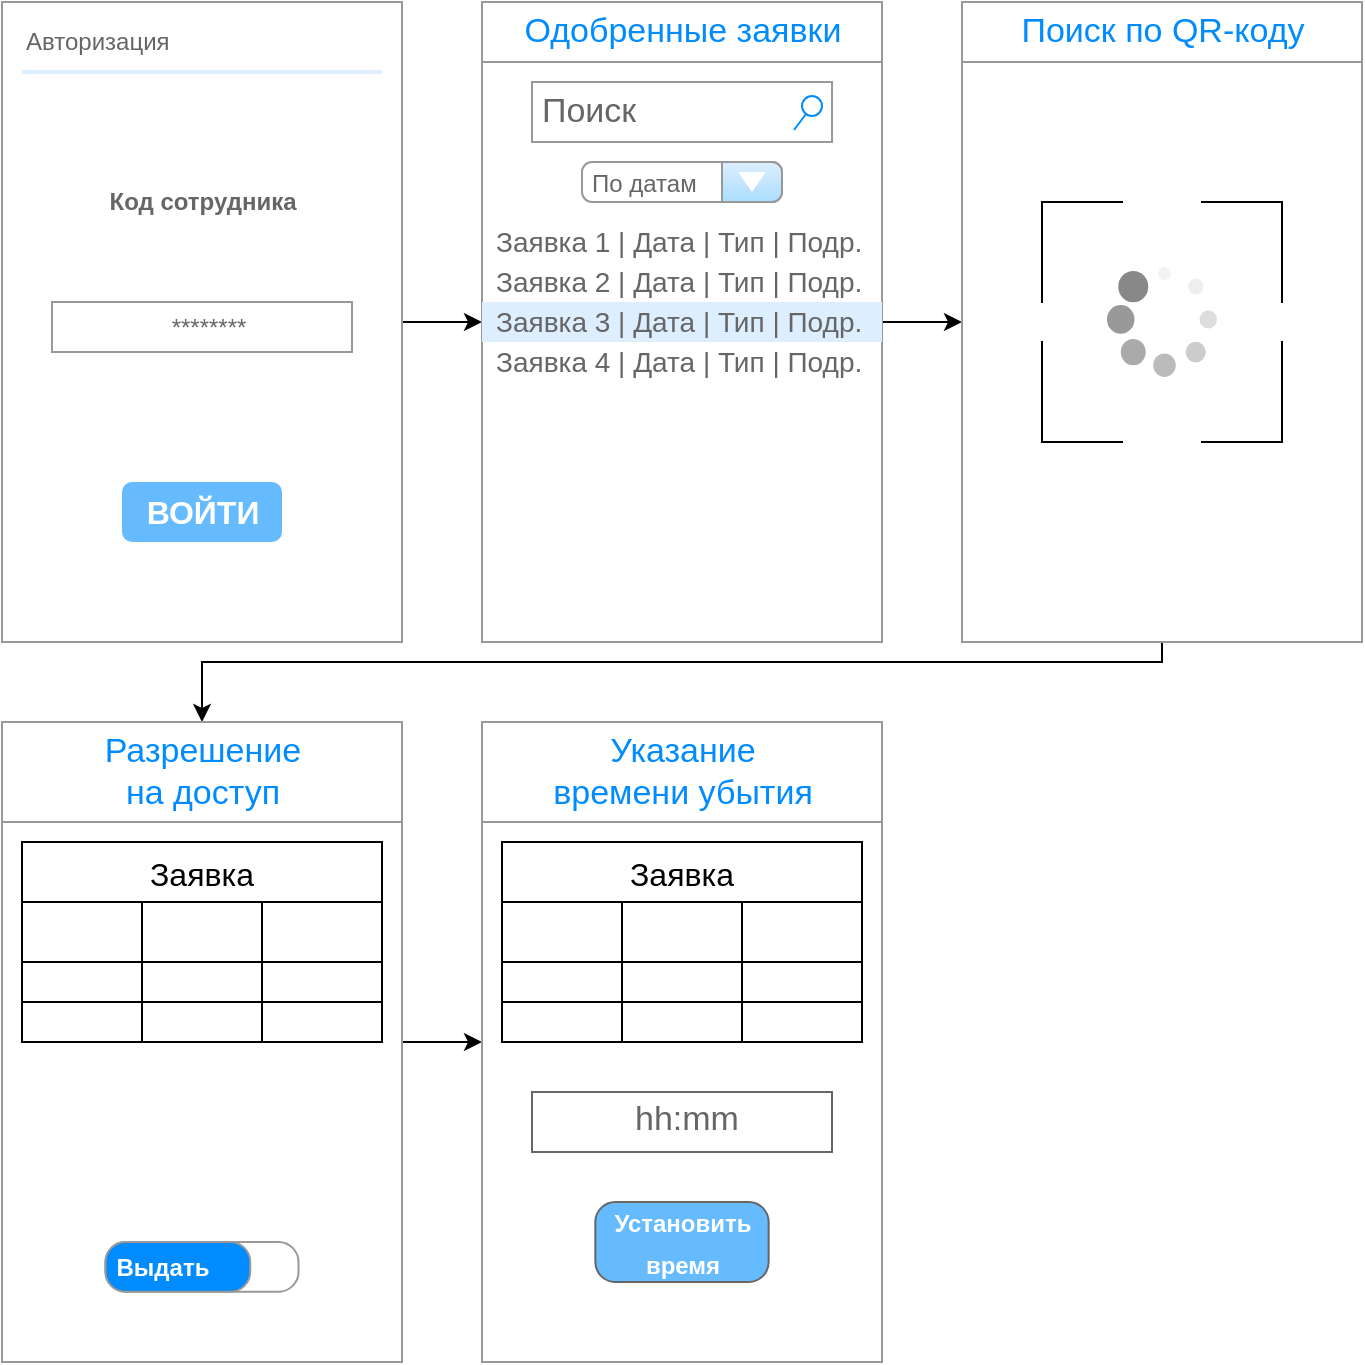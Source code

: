 <mxfile version="20.8.16" type="device"><diagram id="piDafpqhtRUU5qUU-vj8" name="Page-1"><mxGraphModel dx="1434" dy="843" grid="1" gridSize="10" guides="1" tooltips="1" connect="1" arrows="1" fold="1" page="1" pageScale="1" pageWidth="827" pageHeight="1169" math="0" shadow="0"><root><mxCell id="0"/><mxCell id="1" parent="0"/><mxCell id="97vlQDdfmhckTiAhLhBF-8" style="edgeStyle=orthogonalEdgeStyle;rounded=0;orthogonalLoop=1;jettySize=auto;html=1;" edge="1" parent="1" source="rQNQ4dAqCyVF3oTRTcaw-1" target="rQNQ4dAqCyVF3oTRTcaw-17"><mxGeometry relative="1" as="geometry"/></mxCell><mxCell id="rQNQ4dAqCyVF3oTRTcaw-1" value="" style="strokeWidth=1;shadow=0;dashed=0;align=center;html=1;shape=mxgraph.mockup.forms.rrect;rSize=0;strokeColor=#999999;fillColor=#ffffff;" parent="1" vertex="1"><mxGeometry x="40" y="40" width="200" height="320" as="geometry"/></mxCell><mxCell id="rQNQ4dAqCyVF3oTRTcaw-2" value="Авторизация" style="strokeWidth=1;shadow=0;dashed=0;align=center;html=1;shape=mxgraph.mockup.forms.anchor;fontSize=12;fontColor=#666666;align=left;resizeWidth=1;spacingLeft=0;" parent="rQNQ4dAqCyVF3oTRTcaw-1" vertex="1"><mxGeometry width="100" height="20" relative="1" as="geometry"><mxPoint x="10" y="10" as="offset"/></mxGeometry></mxCell><mxCell id="rQNQ4dAqCyVF3oTRTcaw-3" value="" style="shape=line;strokeColor=#ddeeff;strokeWidth=2;html=1;resizeWidth=1;" parent="rQNQ4dAqCyVF3oTRTcaw-1" vertex="1"><mxGeometry width="180" height="10" relative="1" as="geometry"><mxPoint x="10" y="30" as="offset"/></mxGeometry></mxCell><mxCell id="rQNQ4dAqCyVF3oTRTcaw-6" value="Код сотрудника" style="strokeWidth=1;shadow=0;dashed=0;align=center;html=1;shape=mxgraph.mockup.forms.anchor;fontSize=12;fontColor=#666666;align=center;resizeWidth=1;spacingLeft=0;fontStyle=1" parent="rQNQ4dAqCyVF3oTRTcaw-1" vertex="1"><mxGeometry width="100" height="20" relative="1" as="geometry"><mxPoint x="50" y="90" as="offset"/></mxGeometry></mxCell><mxCell id="rQNQ4dAqCyVF3oTRTcaw-7" value="********" style="strokeWidth=1;shadow=0;dashed=0;align=center;html=1;shape=mxgraph.mockup.forms.rrect;rSize=0;strokeColor=#999999;fontColor=#666666;align=center;spacingLeft=5;resizeWidth=1;" parent="rQNQ4dAqCyVF3oTRTcaw-1" vertex="1"><mxGeometry width="150" height="25" relative="1" as="geometry"><mxPoint x="25" y="150" as="offset"/></mxGeometry></mxCell><mxCell id="rQNQ4dAqCyVF3oTRTcaw-8" value="ВОЙТИ" style="strokeWidth=1;shadow=0;dashed=0;align=center;html=1;shape=mxgraph.mockup.forms.rrect;rSize=5;strokeColor=none;fontColor=#ffffff;fillColor=#66BBFF;fontSize=16;fontStyle=1;" parent="rQNQ4dAqCyVF3oTRTcaw-1" vertex="1"><mxGeometry y="1" width="80" height="30" relative="1" as="geometry"><mxPoint x="60" y="-80" as="offset"/></mxGeometry></mxCell><mxCell id="97vlQDdfmhckTiAhLhBF-9" style="edgeStyle=orthogonalEdgeStyle;rounded=0;orthogonalLoop=1;jettySize=auto;html=1;entryX=0;entryY=0.5;entryDx=0;entryDy=0;entryPerimeter=0;" edge="1" parent="1" source="rQNQ4dAqCyVF3oTRTcaw-13" target="rQNQ4dAqCyVF3oTRTcaw-33"><mxGeometry relative="1" as="geometry"/></mxCell><mxCell id="rQNQ4dAqCyVF3oTRTcaw-13" value="" style="strokeWidth=1;shadow=0;dashed=0;align=center;html=1;shape=mxgraph.mockup.forms.rrect;rSize=0;strokeColor=#999999;fillColor=#ffffff;" parent="1" vertex="1"><mxGeometry x="280" y="40" width="200" height="320" as="geometry"/></mxCell><mxCell id="rQNQ4dAqCyVF3oTRTcaw-14" value="Одобренные заявки" style="strokeWidth=1;shadow=0;dashed=0;align=center;html=1;shape=mxgraph.mockup.forms.rrect;rSize=0;strokeColor=#999999;fontColor=#008cff;fontSize=17;fillColor=#ffffff;resizeWidth=1;" parent="rQNQ4dAqCyVF3oTRTcaw-13" vertex="1"><mxGeometry width="200" height="30" relative="1" as="geometry"/></mxCell><mxCell id="rQNQ4dAqCyVF3oTRTcaw-15" value="Заявка 1 | Дата | Тип | Подр." style="strokeWidth=1;shadow=0;dashed=0;align=center;html=1;shape=mxgraph.mockup.forms.anchor;fontSize=14;fontColor=#666666;align=left;spacingLeft=5;resizeWidth=1;" parent="rQNQ4dAqCyVF3oTRTcaw-13" vertex="1"><mxGeometry width="200" height="20" relative="1" as="geometry"><mxPoint y="110" as="offset"/></mxGeometry></mxCell><mxCell id="rQNQ4dAqCyVF3oTRTcaw-16" value="Заявка 2 | Дата | Тип | Подр." style="strokeWidth=1;shadow=0;dashed=0;align=center;html=1;shape=mxgraph.mockup.forms.anchor;fontSize=14;fontColor=#666666;align=left;spacingLeft=5;resizeWidth=1;" parent="rQNQ4dAqCyVF3oTRTcaw-13" vertex="1"><mxGeometry width="200" height="20" relative="1" as="geometry"><mxPoint y="130" as="offset"/></mxGeometry></mxCell><mxCell id="rQNQ4dAqCyVF3oTRTcaw-17" value="Заявка 3 | Дата | Тип | Подр." style="strokeWidth=1;shadow=0;dashed=0;align=center;html=1;shape=mxgraph.mockup.forms.rrect;rSize=0;fontSize=14;fontColor=#666666;align=left;spacingLeft=5;fillColor=#ddeeff;strokeColor=none;resizeWidth=1;" parent="rQNQ4dAqCyVF3oTRTcaw-13" vertex="1"><mxGeometry width="200" height="20" relative="1" as="geometry"><mxPoint y="150" as="offset"/></mxGeometry></mxCell><mxCell id="rQNQ4dAqCyVF3oTRTcaw-18" value="Заявка 4 | Дата | Тип | Подр." style="strokeWidth=1;shadow=0;dashed=0;align=center;html=1;shape=mxgraph.mockup.forms.anchor;fontSize=14;fontColor=#666666;align=left;spacingLeft=5;resizeWidth=1;" parent="rQNQ4dAqCyVF3oTRTcaw-13" vertex="1"><mxGeometry width="200" height="20" relative="1" as="geometry"><mxPoint y="170" as="offset"/></mxGeometry></mxCell><mxCell id="rQNQ4dAqCyVF3oTRTcaw-19" value="Поиск" style="strokeWidth=1;shadow=0;dashed=0;align=center;html=1;shape=mxgraph.mockup.forms.searchBox;strokeColor=#999999;mainText=;strokeColor2=#008cff;fontColor=#666666;fontSize=17;align=left;spacingLeft=3;" parent="rQNQ4dAqCyVF3oTRTcaw-13" vertex="1"><mxGeometry x="25" y="40" width="150" height="30" as="geometry"/></mxCell><mxCell id="rQNQ4dAqCyVF3oTRTcaw-29" value="&lt;font style=&quot;font-size: 12px;&quot;&gt;По датам&lt;/font&gt;" style="strokeWidth=1;shadow=0;dashed=0;align=left;html=1;shape=mxgraph.mockup.forms.comboBox;strokeColor=#999999;fillColor=#ddeeff;align=left;fillColor2=#aaddff;mainText=;fontColor=#666666;fontSize=17;spacingLeft=3;" parent="rQNQ4dAqCyVF3oTRTcaw-13" vertex="1"><mxGeometry x="50" y="80" width="100" height="20" as="geometry"/></mxCell><mxCell id="97vlQDdfmhckTiAhLhBF-10" style="edgeStyle=orthogonalEdgeStyle;rounded=0;orthogonalLoop=1;jettySize=auto;html=1;" edge="1" parent="1" source="rQNQ4dAqCyVF3oTRTcaw-33" target="rQNQ4dAqCyVF3oTRTcaw-44"><mxGeometry relative="1" as="geometry"><Array as="points"><mxPoint x="620" y="370"/><mxPoint x="140" y="370"/></Array></mxGeometry></mxCell><mxCell id="rQNQ4dAqCyVF3oTRTcaw-33" value="" style="strokeWidth=1;shadow=0;dashed=0;align=center;html=1;shape=mxgraph.mockup.forms.rrect;rSize=0;strokeColor=#999999;fillColor=#ffffff;fontSize=14;" parent="1" vertex="1"><mxGeometry x="520" y="40" width="200" height="320" as="geometry"/></mxCell><mxCell id="rQNQ4dAqCyVF3oTRTcaw-34" value="Поиск по QR-коду" style="strokeWidth=1;shadow=0;dashed=0;align=center;html=1;shape=mxgraph.mockup.forms.rrect;rSize=0;strokeColor=#999999;fontColor=#008cff;fontSize=17;fillColor=#ffffff;resizeWidth=1;" parent="rQNQ4dAqCyVF3oTRTcaw-33" vertex="1"><mxGeometry width="200" height="30" relative="1" as="geometry"/></mxCell><mxCell id="rQNQ4dAqCyVF3oTRTcaw-38" value="" style="strokeWidth=1;shadow=0;dashed=0;align=center;html=1;shape=mxgraph.mockup.forms.anchor;fontSize=17;fontColor=#666666;align=left;spacingLeft=5;resizeWidth=1;" parent="rQNQ4dAqCyVF3oTRTcaw-33" vertex="1"><mxGeometry width="200" height="20" relative="1" as="geometry"><mxPoint y="90" as="offset"/></mxGeometry></mxCell><mxCell id="rQNQ4dAqCyVF3oTRTcaw-39" value="" style="shape=partialRectangle;whiteSpace=wrap;html=1;bottom=0;right=0;fillColor=none;fontSize=14;" parent="rQNQ4dAqCyVF3oTRTcaw-33" vertex="1"><mxGeometry x="40" y="100" width="40" height="50" as="geometry"/></mxCell><mxCell id="rQNQ4dAqCyVF3oTRTcaw-40" value="" style="shape=partialRectangle;whiteSpace=wrap;html=1;bottom=0;right=0;fillColor=none;fontSize=14;rotation=-180;" parent="rQNQ4dAqCyVF3oTRTcaw-33" vertex="1"><mxGeometry x="120" y="170" width="40" height="50" as="geometry"/></mxCell><mxCell id="rQNQ4dAqCyVF3oTRTcaw-41" value="" style="shape=partialRectangle;whiteSpace=wrap;html=1;bottom=0;right=0;fillColor=none;fontSize=14;rotation=0;flipV=0;flipH=1;" parent="rQNQ4dAqCyVF3oTRTcaw-33" vertex="1"><mxGeometry x="120" y="100" width="40" height="50" as="geometry"/></mxCell><mxCell id="rQNQ4dAqCyVF3oTRTcaw-42" value="" style="shape=partialRectangle;whiteSpace=wrap;html=1;bottom=0;right=0;fillColor=none;fontSize=14;rotation=0;flipV=1;flipH=0;" parent="rQNQ4dAqCyVF3oTRTcaw-33" vertex="1"><mxGeometry x="40" y="170" width="40" height="50" as="geometry"/></mxCell><mxCell id="rQNQ4dAqCyVF3oTRTcaw-74" value="" style="verticalLabelPosition=bottom;shadow=0;dashed=0;align=center;html=1;verticalAlign=top;strokeWidth=1;shape=mxgraph.mockup.misc.loading_circle_1;pointerEvents=1;fontSize=12;" parent="rQNQ4dAqCyVF3oTRTcaw-33" vertex="1"><mxGeometry x="72.5" y="132.5" width="55" height="55" as="geometry"/></mxCell><mxCell id="97vlQDdfmhckTiAhLhBF-11" style="edgeStyle=orthogonalEdgeStyle;rounded=0;orthogonalLoop=1;jettySize=auto;html=1;" edge="1" parent="1" source="rQNQ4dAqCyVF3oTRTcaw-43" target="rQNQ4dAqCyVF3oTRTcaw-50"><mxGeometry relative="1" as="geometry"/></mxCell><mxCell id="rQNQ4dAqCyVF3oTRTcaw-43" value="" style="strokeWidth=1;shadow=0;dashed=0;align=center;html=1;shape=mxgraph.mockup.forms.rrect;rSize=0;strokeColor=#999999;fillColor=#ffffff;fontSize=14;" parent="1" vertex="1"><mxGeometry x="40" y="400" width="200" height="320" as="geometry"/></mxCell><mxCell id="rQNQ4dAqCyVF3oTRTcaw-44" value="Разрешение &lt;br&gt;на доступ" style="strokeWidth=1;shadow=0;dashed=0;align=center;html=1;shape=mxgraph.mockup.forms.rrect;rSize=0;strokeColor=#999999;fontColor=#008cff;fontSize=17;fillColor=#ffffff;resizeWidth=1;" parent="rQNQ4dAqCyVF3oTRTcaw-43" vertex="1"><mxGeometry width="200" height="50" relative="1" as="geometry"/></mxCell><mxCell id="rQNQ4dAqCyVF3oTRTcaw-45" value="" style="strokeWidth=1;shadow=0;dashed=0;align=center;html=1;shape=mxgraph.mockup.forms.anchor;fontSize=17;fontColor=#666666;align=left;spacingLeft=5;resizeWidth=1;" parent="rQNQ4dAqCyVF3oTRTcaw-43" vertex="1"><mxGeometry width="173.913" height="20" relative="1" as="geometry"><mxPoint y="90" as="offset"/></mxGeometry></mxCell><mxCell id="rQNQ4dAqCyVF3oTRTcaw-75" value="Заявка" style="shape=table;startSize=30;container=1;collapsible=0;childLayout=tableLayout;strokeColor=default;fontSize=16;" parent="rQNQ4dAqCyVF3oTRTcaw-43" vertex="1"><mxGeometry x="10" y="60" width="180" height="100" as="geometry"/></mxCell><mxCell id="rQNQ4dAqCyVF3oTRTcaw-76" value="" style="shape=tableRow;horizontal=0;startSize=0;swimlaneHead=0;swimlaneBody=0;strokeColor=inherit;top=0;left=0;bottom=0;right=0;collapsible=0;dropTarget=0;fillColor=none;points=[[0,0.5],[1,0.5]];portConstraint=eastwest;fontSize=16;" parent="rQNQ4dAqCyVF3oTRTcaw-75" vertex="1"><mxGeometry y="30" width="180" height="30" as="geometry"/></mxCell><mxCell id="rQNQ4dAqCyVF3oTRTcaw-77" value="" style="shape=partialRectangle;html=1;whiteSpace=wrap;connectable=0;strokeColor=inherit;overflow=hidden;fillColor=none;top=0;left=0;bottom=0;right=0;pointerEvents=1;fontSize=16;" parent="rQNQ4dAqCyVF3oTRTcaw-76" vertex="1"><mxGeometry width="60" height="30" as="geometry"><mxRectangle width="60" height="30" as="alternateBounds"/></mxGeometry></mxCell><mxCell id="rQNQ4dAqCyVF3oTRTcaw-78" value="" style="shape=partialRectangle;html=1;whiteSpace=wrap;connectable=0;strokeColor=inherit;overflow=hidden;fillColor=none;top=0;left=0;bottom=0;right=0;pointerEvents=1;fontSize=16;" parent="rQNQ4dAqCyVF3oTRTcaw-76" vertex="1"><mxGeometry x="60" width="60" height="30" as="geometry"><mxRectangle width="60" height="30" as="alternateBounds"/></mxGeometry></mxCell><mxCell id="rQNQ4dAqCyVF3oTRTcaw-79" value="" style="shape=partialRectangle;html=1;whiteSpace=wrap;connectable=0;strokeColor=inherit;overflow=hidden;fillColor=none;top=0;left=0;bottom=0;right=0;pointerEvents=1;fontSize=16;" parent="rQNQ4dAqCyVF3oTRTcaw-76" vertex="1"><mxGeometry x="120" width="60" height="30" as="geometry"><mxRectangle width="60" height="30" as="alternateBounds"/></mxGeometry></mxCell><mxCell id="rQNQ4dAqCyVF3oTRTcaw-80" value="" style="shape=tableRow;horizontal=0;startSize=0;swimlaneHead=0;swimlaneBody=0;strokeColor=inherit;top=0;left=0;bottom=0;right=0;collapsible=0;dropTarget=0;fillColor=none;points=[[0,0.5],[1,0.5]];portConstraint=eastwest;fontSize=16;" parent="rQNQ4dAqCyVF3oTRTcaw-75" vertex="1"><mxGeometry y="60" width="180" height="20" as="geometry"/></mxCell><mxCell id="rQNQ4dAqCyVF3oTRTcaw-81" value="" style="shape=partialRectangle;html=1;whiteSpace=wrap;connectable=0;strokeColor=inherit;overflow=hidden;fillColor=none;top=0;left=0;bottom=0;right=0;pointerEvents=1;fontSize=16;" parent="rQNQ4dAqCyVF3oTRTcaw-80" vertex="1"><mxGeometry width="60" height="20" as="geometry"><mxRectangle width="60" height="20" as="alternateBounds"/></mxGeometry></mxCell><mxCell id="rQNQ4dAqCyVF3oTRTcaw-82" value="" style="shape=partialRectangle;html=1;whiteSpace=wrap;connectable=0;strokeColor=inherit;overflow=hidden;fillColor=none;top=0;left=0;bottom=0;right=0;pointerEvents=1;fontSize=16;" parent="rQNQ4dAqCyVF3oTRTcaw-80" vertex="1"><mxGeometry x="60" width="60" height="20" as="geometry"><mxRectangle width="60" height="20" as="alternateBounds"/></mxGeometry></mxCell><mxCell id="rQNQ4dAqCyVF3oTRTcaw-83" value="" style="shape=partialRectangle;html=1;whiteSpace=wrap;connectable=0;strokeColor=inherit;overflow=hidden;fillColor=none;top=0;left=0;bottom=0;right=0;pointerEvents=1;fontSize=16;" parent="rQNQ4dAqCyVF3oTRTcaw-80" vertex="1"><mxGeometry x="120" width="60" height="20" as="geometry"><mxRectangle width="60" height="20" as="alternateBounds"/></mxGeometry></mxCell><mxCell id="rQNQ4dAqCyVF3oTRTcaw-84" value="" style="shape=tableRow;horizontal=0;startSize=0;swimlaneHead=0;swimlaneBody=0;strokeColor=inherit;top=0;left=0;bottom=0;right=0;collapsible=0;dropTarget=0;fillColor=none;points=[[0,0.5],[1,0.5]];portConstraint=eastwest;fontSize=16;" parent="rQNQ4dAqCyVF3oTRTcaw-75" vertex="1"><mxGeometry y="80" width="180" height="20" as="geometry"/></mxCell><mxCell id="rQNQ4dAqCyVF3oTRTcaw-85" value="" style="shape=partialRectangle;html=1;whiteSpace=wrap;connectable=0;strokeColor=inherit;overflow=hidden;fillColor=none;top=0;left=0;bottom=0;right=0;pointerEvents=1;fontSize=16;" parent="rQNQ4dAqCyVF3oTRTcaw-84" vertex="1"><mxGeometry width="60" height="20" as="geometry"><mxRectangle width="60" height="20" as="alternateBounds"/></mxGeometry></mxCell><mxCell id="rQNQ4dAqCyVF3oTRTcaw-86" value="" style="shape=partialRectangle;html=1;whiteSpace=wrap;connectable=0;strokeColor=inherit;overflow=hidden;fillColor=none;top=0;left=0;bottom=0;right=0;pointerEvents=1;fontSize=16;" parent="rQNQ4dAqCyVF3oTRTcaw-84" vertex="1"><mxGeometry x="60" width="60" height="20" as="geometry"><mxRectangle width="60" height="20" as="alternateBounds"/></mxGeometry></mxCell><mxCell id="rQNQ4dAqCyVF3oTRTcaw-87" value="" style="shape=partialRectangle;html=1;whiteSpace=wrap;connectable=0;strokeColor=inherit;overflow=hidden;fillColor=none;top=0;left=0;bottom=0;right=0;pointerEvents=1;fontSize=16;" parent="rQNQ4dAqCyVF3oTRTcaw-84" vertex="1"><mxGeometry x="120" width="60" height="20" as="geometry"><mxRectangle width="60" height="20" as="alternateBounds"/></mxGeometry></mxCell><mxCell id="rQNQ4dAqCyVF3oTRTcaw-57" value="&lt;font style=&quot;font-size: 12px;&quot;&gt;Выдать&lt;/font&gt;" style="strokeWidth=1;shadow=0;dashed=0;align=center;html=1;shape=mxgraph.mockup.buttons.onOffButton;gradientColor=none;strokeColor=#999999;buttonState=on;fillColor2=#008cff;fontColor=#ffffff;fontSize=17;mainText=;spacingRight=40;fontStyle=1;fillColor=default;movable=1;resizable=1;rotatable=1;deletable=1;editable=1;connectable=1;" parent="rQNQ4dAqCyVF3oTRTcaw-43" vertex="1"><mxGeometry x="51.74" y="260" width="96.52" height="24.85" as="geometry"/></mxCell><mxCell id="rQNQ4dAqCyVF3oTRTcaw-50" value="" style="strokeWidth=1;shadow=0;dashed=0;align=center;html=1;shape=mxgraph.mockup.forms.rrect;rSize=0;strokeColor=#999999;fillColor=#ffffff;fontSize=14;" parent="1" vertex="1"><mxGeometry x="280" y="400" width="200" height="320" as="geometry"/></mxCell><mxCell id="rQNQ4dAqCyVF3oTRTcaw-51" value="Указание &lt;br&gt;времени убытия" style="strokeWidth=1;shadow=0;dashed=0;align=center;html=1;shape=mxgraph.mockup.forms.rrect;rSize=0;strokeColor=#999999;fontColor=#008cff;fontSize=17;fillColor=#ffffff;resizeWidth=1;" parent="rQNQ4dAqCyVF3oTRTcaw-50" vertex="1"><mxGeometry width="200" height="50" relative="1" as="geometry"/></mxCell><mxCell id="rQNQ4dAqCyVF3oTRTcaw-52" value="" style="strokeWidth=1;shadow=0;dashed=0;align=center;html=1;shape=mxgraph.mockup.forms.anchor;fontSize=17;fontColor=#666666;align=left;spacingLeft=5;resizeWidth=1;" parent="rQNQ4dAqCyVF3oTRTcaw-50" vertex="1"><mxGeometry width="200" height="20" relative="1" as="geometry"><mxPoint y="90" as="offset"/></mxGeometry></mxCell><mxCell id="rQNQ4dAqCyVF3oTRTcaw-101" value="hh:mm" style="strokeWidth=1;shadow=0;dashed=0;align=center;html=1;shape=mxgraph.mockup.text.textBox;fontColor=#666666;align=center;fontSize=17;spacingLeft=4;spacingTop=-3;strokeColor=#666666;mainText=" parent="rQNQ4dAqCyVF3oTRTcaw-50" vertex="1"><mxGeometry x="25" y="185" width="150" height="30" as="geometry"/></mxCell><mxCell id="rQNQ4dAqCyVF3oTRTcaw-102" value="&lt;span style=&quot;font-size: 12px;&quot;&gt;Установить время&lt;/span&gt;" style="strokeWidth=1;shadow=0;dashed=0;align=center;html=1;shape=mxgraph.mockup.buttons.button;strokeColor=#666666;fontColor=#ffffff;mainText=;buttonStyle=round;fontSize=17;fontStyle=1;fillColor=#66BBFF;whiteSpace=wrap;" parent="rQNQ4dAqCyVF3oTRTcaw-50" vertex="1"><mxGeometry x="56.66" y="240" width="86.67" height="40" as="geometry"/></mxCell><mxCell id="rQNQ4dAqCyVF3oTRTcaw-103" value="Заявка" style="shape=table;startSize=30;container=1;collapsible=0;childLayout=tableLayout;strokeColor=default;fontSize=16;" parent="rQNQ4dAqCyVF3oTRTcaw-50" vertex="1"><mxGeometry x="10" y="60" width="180" height="100" as="geometry"/></mxCell><mxCell id="rQNQ4dAqCyVF3oTRTcaw-104" value="" style="shape=tableRow;horizontal=0;startSize=0;swimlaneHead=0;swimlaneBody=0;strokeColor=inherit;top=0;left=0;bottom=0;right=0;collapsible=0;dropTarget=0;fillColor=none;points=[[0,0.5],[1,0.5]];portConstraint=eastwest;fontSize=16;" parent="rQNQ4dAqCyVF3oTRTcaw-103" vertex="1"><mxGeometry y="30" width="180" height="30" as="geometry"/></mxCell><mxCell id="rQNQ4dAqCyVF3oTRTcaw-105" value="" style="shape=partialRectangle;html=1;whiteSpace=wrap;connectable=0;strokeColor=inherit;overflow=hidden;fillColor=none;top=0;left=0;bottom=0;right=0;pointerEvents=1;fontSize=16;" parent="rQNQ4dAqCyVF3oTRTcaw-104" vertex="1"><mxGeometry width="60" height="30" as="geometry"><mxRectangle width="60" height="30" as="alternateBounds"/></mxGeometry></mxCell><mxCell id="rQNQ4dAqCyVF3oTRTcaw-106" value="" style="shape=partialRectangle;html=1;whiteSpace=wrap;connectable=0;strokeColor=inherit;overflow=hidden;fillColor=none;top=0;left=0;bottom=0;right=0;pointerEvents=1;fontSize=16;" parent="rQNQ4dAqCyVF3oTRTcaw-104" vertex="1"><mxGeometry x="60" width="60" height="30" as="geometry"><mxRectangle width="60" height="30" as="alternateBounds"/></mxGeometry></mxCell><mxCell id="rQNQ4dAqCyVF3oTRTcaw-107" value="" style="shape=partialRectangle;html=1;whiteSpace=wrap;connectable=0;strokeColor=inherit;overflow=hidden;fillColor=none;top=0;left=0;bottom=0;right=0;pointerEvents=1;fontSize=16;" parent="rQNQ4dAqCyVF3oTRTcaw-104" vertex="1"><mxGeometry x="120" width="60" height="30" as="geometry"><mxRectangle width="60" height="30" as="alternateBounds"/></mxGeometry></mxCell><mxCell id="rQNQ4dAqCyVF3oTRTcaw-108" value="" style="shape=tableRow;horizontal=0;startSize=0;swimlaneHead=0;swimlaneBody=0;strokeColor=inherit;top=0;left=0;bottom=0;right=0;collapsible=0;dropTarget=0;fillColor=none;points=[[0,0.5],[1,0.5]];portConstraint=eastwest;fontSize=16;" parent="rQNQ4dAqCyVF3oTRTcaw-103" vertex="1"><mxGeometry y="60" width="180" height="20" as="geometry"/></mxCell><mxCell id="rQNQ4dAqCyVF3oTRTcaw-109" value="" style="shape=partialRectangle;html=1;whiteSpace=wrap;connectable=0;strokeColor=inherit;overflow=hidden;fillColor=none;top=0;left=0;bottom=0;right=0;pointerEvents=1;fontSize=16;" parent="rQNQ4dAqCyVF3oTRTcaw-108" vertex="1"><mxGeometry width="60" height="20" as="geometry"><mxRectangle width="60" height="20" as="alternateBounds"/></mxGeometry></mxCell><mxCell id="rQNQ4dAqCyVF3oTRTcaw-110" value="" style="shape=partialRectangle;html=1;whiteSpace=wrap;connectable=0;strokeColor=inherit;overflow=hidden;fillColor=none;top=0;left=0;bottom=0;right=0;pointerEvents=1;fontSize=16;" parent="rQNQ4dAqCyVF3oTRTcaw-108" vertex="1"><mxGeometry x="60" width="60" height="20" as="geometry"><mxRectangle width="60" height="20" as="alternateBounds"/></mxGeometry></mxCell><mxCell id="rQNQ4dAqCyVF3oTRTcaw-111" value="" style="shape=partialRectangle;html=1;whiteSpace=wrap;connectable=0;strokeColor=inherit;overflow=hidden;fillColor=none;top=0;left=0;bottom=0;right=0;pointerEvents=1;fontSize=16;" parent="rQNQ4dAqCyVF3oTRTcaw-108" vertex="1"><mxGeometry x="120" width="60" height="20" as="geometry"><mxRectangle width="60" height="20" as="alternateBounds"/></mxGeometry></mxCell><mxCell id="rQNQ4dAqCyVF3oTRTcaw-112" value="" style="shape=tableRow;horizontal=0;startSize=0;swimlaneHead=0;swimlaneBody=0;strokeColor=inherit;top=0;left=0;bottom=0;right=0;collapsible=0;dropTarget=0;fillColor=none;points=[[0,0.5],[1,0.5]];portConstraint=eastwest;fontSize=16;" parent="rQNQ4dAqCyVF3oTRTcaw-103" vertex="1"><mxGeometry y="80" width="180" height="20" as="geometry"/></mxCell><mxCell id="rQNQ4dAqCyVF3oTRTcaw-113" value="" style="shape=partialRectangle;html=1;whiteSpace=wrap;connectable=0;strokeColor=inherit;overflow=hidden;fillColor=none;top=0;left=0;bottom=0;right=0;pointerEvents=1;fontSize=16;" parent="rQNQ4dAqCyVF3oTRTcaw-112" vertex="1"><mxGeometry width="60" height="20" as="geometry"><mxRectangle width="60" height="20" as="alternateBounds"/></mxGeometry></mxCell><mxCell id="rQNQ4dAqCyVF3oTRTcaw-114" value="" style="shape=partialRectangle;html=1;whiteSpace=wrap;connectable=0;strokeColor=inherit;overflow=hidden;fillColor=none;top=0;left=0;bottom=0;right=0;pointerEvents=1;fontSize=16;" parent="rQNQ4dAqCyVF3oTRTcaw-112" vertex="1"><mxGeometry x="60" width="60" height="20" as="geometry"><mxRectangle width="60" height="20" as="alternateBounds"/></mxGeometry></mxCell><mxCell id="rQNQ4dAqCyVF3oTRTcaw-115" value="" style="shape=partialRectangle;html=1;whiteSpace=wrap;connectable=0;strokeColor=inherit;overflow=hidden;fillColor=none;top=0;left=0;bottom=0;right=0;pointerEvents=1;fontSize=16;" parent="rQNQ4dAqCyVF3oTRTcaw-112" vertex="1"><mxGeometry x="120" width="60" height="20" as="geometry"><mxRectangle width="60" height="20" as="alternateBounds"/></mxGeometry></mxCell></root></mxGraphModel></diagram></mxfile>